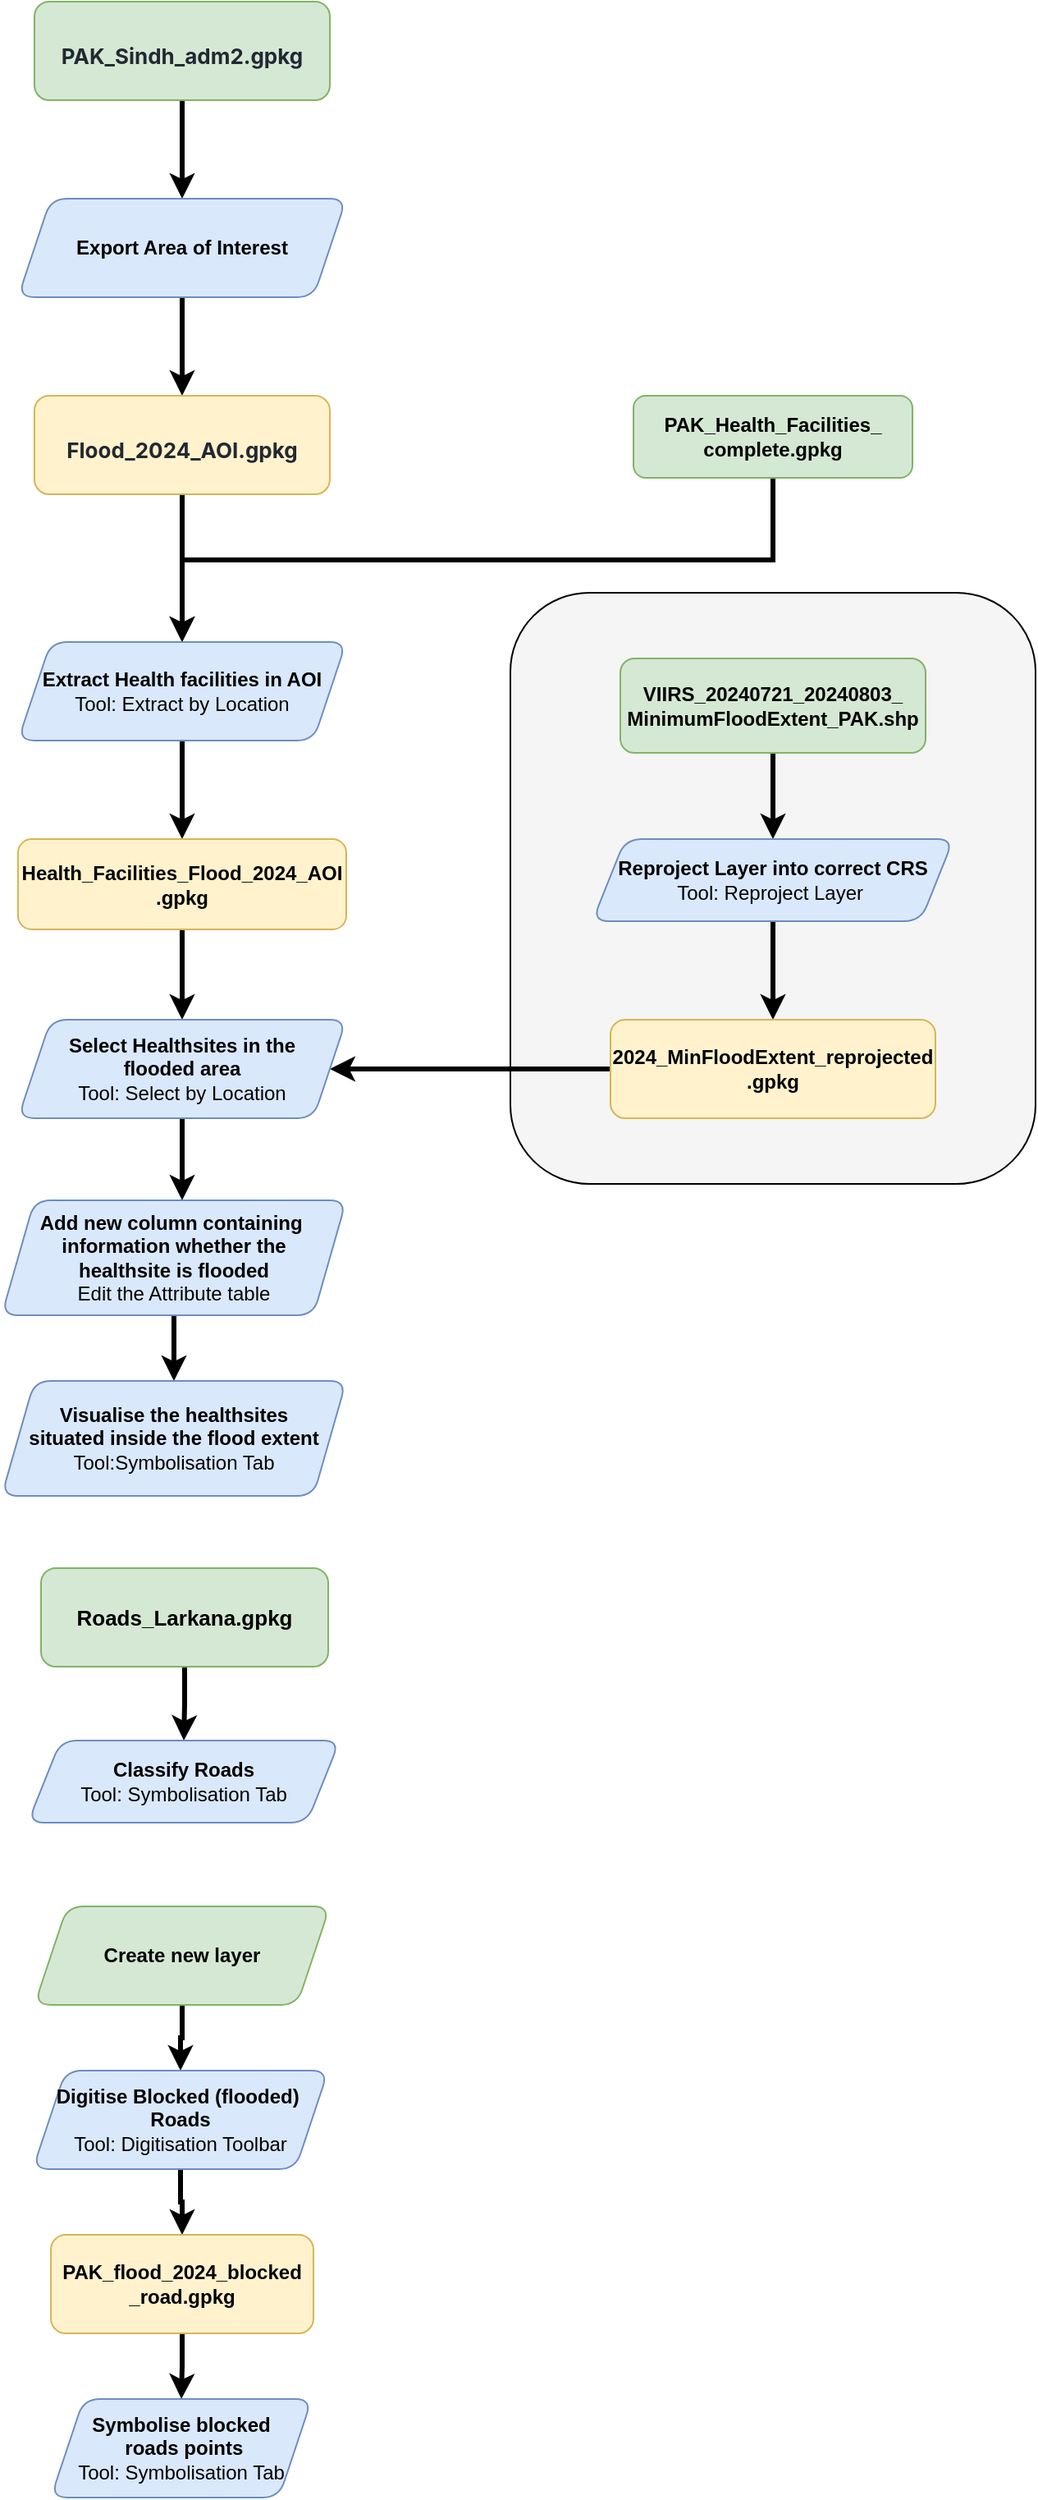 <mxfile version="26.2.14">
  <diagram name="Seite-1" id="QAfuh98mRgSFzJYhW--Q">
    <mxGraphModel dx="1349" dy="940" grid="1" gridSize="10" guides="1" tooltips="1" connect="1" arrows="1" fold="1" page="1" pageScale="1" pageWidth="827" pageHeight="1169" math="0" shadow="0">
      <root>
        <mxCell id="0" />
        <mxCell id="1" parent="0" />
        <mxCell id="WCNpDWAnIxHJfZQUyXH--20" value="" style="rounded=1;whiteSpace=wrap;html=1;fillColor=#f5f5f5;fontColor=#333333;strokeColor=default;" vertex="1" parent="1">
          <mxGeometry x="390" y="420" width="320" height="360" as="geometry" />
        </mxCell>
        <mxCell id="WCNpDWAnIxHJfZQUyXH--2" style="edgeStyle=orthogonalEdgeStyle;rounded=0;orthogonalLoop=1;jettySize=auto;html=1;exitX=0.5;exitY=1;exitDx=0;exitDy=0;strokeWidth=3;" edge="1" parent="1" source="WCNpDWAnIxHJfZQUyXH--1" target="WCNpDWAnIxHJfZQUyXH--3">
          <mxGeometry relative="1" as="geometry">
            <mxPoint x="190" y="170" as="targetPoint" />
            <Array as="points">
              <mxPoint x="190" y="150" />
              <mxPoint x="190" y="150" />
            </Array>
          </mxGeometry>
        </mxCell>
        <mxCell id="WCNpDWAnIxHJfZQUyXH--1" value="&lt;h1&gt;&lt;span style=&quot;color: rgb(34, 40, 50); font-family: -apple-system, BlinkMacSystemFont, &amp;quot;Segoe UI&amp;quot;, &amp;quot;Helvetica Neue&amp;quot;, Arial, sans-serif, &amp;quot;Apple Color Emoji&amp;quot;, &amp;quot;Segoe UI Emoji&amp;quot;, &amp;quot;Segoe UI Symbol&amp;quot;; text-align: start; background-color: rgb(213, 232, 212);&quot;&gt;&lt;font style=&quot;font-size: 13px;&quot;&gt;PAK_Sindh_adm2.gpkg&lt;/font&gt;&lt;/span&gt;&lt;/h1&gt;" style="rounded=1;whiteSpace=wrap;html=1;fillColor=#d5e8d4;strokeColor=#82b366;" vertex="1" parent="1">
          <mxGeometry x="100" y="60" width="180" height="60" as="geometry" />
        </mxCell>
        <mxCell id="WCNpDWAnIxHJfZQUyXH--5" value="" style="edgeStyle=orthogonalEdgeStyle;rounded=0;orthogonalLoop=1;jettySize=auto;html=1;strokeWidth=3;" edge="1" parent="1" source="WCNpDWAnIxHJfZQUyXH--3" target="WCNpDWAnIxHJfZQUyXH--4">
          <mxGeometry relative="1" as="geometry" />
        </mxCell>
        <mxCell id="WCNpDWAnIxHJfZQUyXH--3" value="&lt;b&gt;Export Area of Interest&lt;/b&gt;" style="shape=parallelogram;perimeter=parallelogramPerimeter;whiteSpace=wrap;html=1;fixedSize=1;rounded=1;fillColor=#dae8fc;strokeColor=#6c8ebf;" vertex="1" parent="1">
          <mxGeometry x="90" y="180" width="200" height="60" as="geometry" />
        </mxCell>
        <mxCell id="WCNpDWAnIxHJfZQUyXH--9" value="" style="edgeStyle=orthogonalEdgeStyle;rounded=0;orthogonalLoop=1;jettySize=auto;html=1;strokeWidth=3;" edge="1" parent="1" source="WCNpDWAnIxHJfZQUyXH--4" target="WCNpDWAnIxHJfZQUyXH--7">
          <mxGeometry relative="1" as="geometry" />
        </mxCell>
        <mxCell id="WCNpDWAnIxHJfZQUyXH--4" value="&lt;h1&gt;&lt;span style=&quot;color: rgb(34, 40, 50); font-family: -apple-system, BlinkMacSystemFont, &amp;quot;Segoe UI&amp;quot;, &amp;quot;Helvetica Neue&amp;quot;, Arial, sans-serif, &amp;quot;Apple Color Emoji&amp;quot;, &amp;quot;Segoe UI Emoji&amp;quot;, &amp;quot;Segoe UI Symbol&amp;quot;; text-align: start; background-color: rgb(255, 242, 204);&quot;&gt;&lt;font style=&quot;font-size: 13px;&quot;&gt;Flood_2024_AOI.gpkg&lt;/font&gt;&lt;/span&gt;&lt;/h1&gt;" style="rounded=1;whiteSpace=wrap;html=1;fillColor=#fff2cc;strokeColor=#d6b656;" vertex="1" parent="1">
          <mxGeometry x="100" y="300" width="180" height="60" as="geometry" />
        </mxCell>
        <mxCell id="WCNpDWAnIxHJfZQUyXH--10" value="" style="edgeStyle=orthogonalEdgeStyle;rounded=0;orthogonalLoop=1;jettySize=auto;html=1;strokeWidth=3;entryX=0.5;entryY=0;entryDx=0;entryDy=0;startArrow=none;startFill=0;" edge="1" parent="1" target="WCNpDWAnIxHJfZQUyXH--7">
          <mxGeometry relative="1" as="geometry">
            <mxPoint x="499" y="340" as="sourcePoint" />
            <mxPoint x="190" y="450" as="targetPoint" />
            <Array as="points">
              <mxPoint x="550" y="340" />
              <mxPoint x="550" y="400" />
              <mxPoint x="190" y="400" />
            </Array>
          </mxGeometry>
        </mxCell>
        <mxCell id="WCNpDWAnIxHJfZQUyXH--6" value="&lt;b&gt;PAK_Health_Facilities_&lt;br&gt;complete.gpkg&lt;/b&gt;" style="rounded=1;whiteSpace=wrap;html=1;fillColor=#d5e8d4;strokeColor=#82b366;" vertex="1" parent="1">
          <mxGeometry x="465" y="300" width="170" height="50" as="geometry" />
        </mxCell>
        <mxCell id="WCNpDWAnIxHJfZQUyXH--13" value="" style="edgeStyle=orthogonalEdgeStyle;rounded=0;orthogonalLoop=1;jettySize=auto;html=1;strokeWidth=3;" edge="1" parent="1" source="WCNpDWAnIxHJfZQUyXH--7" target="WCNpDWAnIxHJfZQUyXH--12">
          <mxGeometry relative="1" as="geometry" />
        </mxCell>
        <mxCell id="WCNpDWAnIxHJfZQUyXH--7" value="&lt;b&gt;Extract Health facilities in AOI&lt;/b&gt;&lt;div&gt;Tool: Extract by Location&lt;/div&gt;" style="shape=parallelogram;perimeter=parallelogramPerimeter;whiteSpace=wrap;html=1;fixedSize=1;rounded=1;fillColor=#dae8fc;strokeColor=#6c8ebf;" vertex="1" parent="1">
          <mxGeometry x="90" y="450" width="200" height="60" as="geometry" />
        </mxCell>
        <mxCell id="WCNpDWAnIxHJfZQUyXH--25" value="" style="edgeStyle=orthogonalEdgeStyle;rounded=0;orthogonalLoop=1;jettySize=auto;html=1;strokeWidth=3;" edge="1" parent="1" source="WCNpDWAnIxHJfZQUyXH--12" target="WCNpDWAnIxHJfZQUyXH--21">
          <mxGeometry relative="1" as="geometry" />
        </mxCell>
        <mxCell id="WCNpDWAnIxHJfZQUyXH--12" value="&lt;b&gt;Health_Facilities_Flood_2024_AOI&lt;br&gt;.gpkg&lt;/b&gt;" style="rounded=1;whiteSpace=wrap;html=1;fillColor=#fff2cc;strokeColor=#d6b656;" vertex="1" parent="1">
          <mxGeometry x="90" y="570" width="200" height="55" as="geometry" />
        </mxCell>
        <mxCell id="WCNpDWAnIxHJfZQUyXH--16" value="" style="edgeStyle=orthogonalEdgeStyle;rounded=0;orthogonalLoop=1;jettySize=auto;html=1;strokeWidth=3;" edge="1" parent="1" source="WCNpDWAnIxHJfZQUyXH--14" target="WCNpDWAnIxHJfZQUyXH--15">
          <mxGeometry relative="1" as="geometry" />
        </mxCell>
        <mxCell id="WCNpDWAnIxHJfZQUyXH--14" value="&lt;b&gt;VIIRS_20240721_20240803_&lt;br&gt;MinimumFloodExtent_PAK.shp&lt;/b&gt;" style="rounded=1;whiteSpace=wrap;html=1;fillColor=#d5e8d4;strokeColor=#82b366;" vertex="1" parent="1">
          <mxGeometry x="457" y="460" width="186" height="57.5" as="geometry" />
        </mxCell>
        <mxCell id="WCNpDWAnIxHJfZQUyXH--18" value="" style="edgeStyle=orthogonalEdgeStyle;rounded=0;orthogonalLoop=1;jettySize=auto;html=1;strokeWidth=3;" edge="1" parent="1" source="WCNpDWAnIxHJfZQUyXH--15" target="WCNpDWAnIxHJfZQUyXH--17">
          <mxGeometry relative="1" as="geometry" />
        </mxCell>
        <mxCell id="WCNpDWAnIxHJfZQUyXH--15" value="&lt;b&gt;Reproject Layer into correct CRS&lt;/b&gt;&lt;div&gt;Tool: Reproject Layer&amp;nbsp;&lt;/div&gt;" style="shape=parallelogram;perimeter=parallelogramPerimeter;whiteSpace=wrap;html=1;fixedSize=1;fillColor=#dae8fc;strokeColor=#6c8ebf;rounded=1;" vertex="1" parent="1">
          <mxGeometry x="440" y="570" width="220" height="50" as="geometry" />
        </mxCell>
        <mxCell id="WCNpDWAnIxHJfZQUyXH--22" value="" style="edgeStyle=orthogonalEdgeStyle;rounded=0;orthogonalLoop=1;jettySize=auto;html=1;strokeWidth=3;" edge="1" parent="1" source="WCNpDWAnIxHJfZQUyXH--17" target="WCNpDWAnIxHJfZQUyXH--21">
          <mxGeometry relative="1" as="geometry" />
        </mxCell>
        <mxCell id="WCNpDWAnIxHJfZQUyXH--17" value="&lt;b&gt;2024_MinFloodExtent_reprojected&lt;br&gt;.gpkg&lt;/b&gt;" style="whiteSpace=wrap;html=1;fillColor=#fff2cc;strokeColor=#d6b656;rounded=1;" vertex="1" parent="1">
          <mxGeometry x="451" y="680" width="198" height="60" as="geometry" />
        </mxCell>
        <mxCell id="WCNpDWAnIxHJfZQUyXH--28" value="" style="edgeStyle=orthogonalEdgeStyle;rounded=0;orthogonalLoop=1;jettySize=auto;html=1;strokeWidth=3;" edge="1" parent="1" source="WCNpDWAnIxHJfZQUyXH--21">
          <mxGeometry relative="1" as="geometry">
            <mxPoint x="190" y="790" as="targetPoint" />
          </mxGeometry>
        </mxCell>
        <mxCell id="WCNpDWAnIxHJfZQUyXH--21" value="&lt;b&gt;Select Healthsites in the &lt;/b&gt;&lt;br&gt;&lt;b&gt;flooded area&lt;/b&gt;&lt;br&gt;Tool: Select by Location" style="shape=parallelogram;perimeter=parallelogramPerimeter;whiteSpace=wrap;html=1;fixedSize=1;fillColor=#dae8fc;strokeColor=#6c8ebf;rounded=1;" vertex="1" parent="1">
          <mxGeometry x="90" y="680" width="200" height="60" as="geometry" />
        </mxCell>
        <mxCell id="WCNpDWAnIxHJfZQUyXH--24" style="edgeStyle=orthogonalEdgeStyle;rounded=0;orthogonalLoop=1;jettySize=auto;html=1;exitX=0.5;exitY=1;exitDx=0;exitDy=0;" edge="1" parent="1" source="WCNpDWAnIxHJfZQUyXH--21" target="WCNpDWAnIxHJfZQUyXH--21">
          <mxGeometry relative="1" as="geometry" />
        </mxCell>
        <mxCell id="WCNpDWAnIxHJfZQUyXH--34" value="" style="edgeStyle=orthogonalEdgeStyle;rounded=0;orthogonalLoop=1;jettySize=auto;html=1;strokeWidth=3;" edge="1" parent="1" source="WCNpDWAnIxHJfZQUyXH--30" target="WCNpDWAnIxHJfZQUyXH--31">
          <mxGeometry relative="1" as="geometry" />
        </mxCell>
        <mxCell id="WCNpDWAnIxHJfZQUyXH--30" value="&lt;b&gt;Add new column containing&amp;nbsp;&lt;br&gt;information whether the &lt;br&gt;healthsite&amp;nbsp;is flooded&lt;/b&gt;&lt;div&gt;Edit the Attribute table&lt;/div&gt;" style="shape=parallelogram;perimeter=parallelogramPerimeter;whiteSpace=wrap;html=1;fixedSize=1;shadow=0;rounded=1;fillColor=#dae8fc;strokeColor=#6c8ebf;" vertex="1" parent="1">
          <mxGeometry x="80" y="790" width="210" height="70" as="geometry" />
        </mxCell>
        <mxCell id="WCNpDWAnIxHJfZQUyXH--31" value="&lt;b&gt;Visualise the healthsites&lt;/b&gt;&lt;br&gt;&lt;b&gt;situated inside the flood extent&lt;/b&gt;&lt;br&gt;Tool:Symbolisation Tab" style="shape=parallelogram;perimeter=parallelogramPerimeter;whiteSpace=wrap;html=1;fixedSize=1;shadow=0;rounded=1;fillColor=#dae8fc;strokeColor=#6c8ebf;" vertex="1" parent="1">
          <mxGeometry x="80" y="900" width="210" height="70" as="geometry" />
        </mxCell>
        <mxCell id="WCNpDWAnIxHJfZQUyXH--37" value="" style="edgeStyle=orthogonalEdgeStyle;rounded=0;orthogonalLoop=1;jettySize=auto;html=1;strokeWidth=3;" edge="1" parent="1" source="WCNpDWAnIxHJfZQUyXH--35" target="WCNpDWAnIxHJfZQUyXH--36">
          <mxGeometry relative="1" as="geometry" />
        </mxCell>
        <mxCell id="WCNpDWAnIxHJfZQUyXH--35" value="&lt;b&gt;&lt;font style=&quot;font-size: 13px;&quot;&gt;Roads_Larkana.gpkg&lt;/font&gt;&lt;/b&gt;" style="rounded=1;whiteSpace=wrap;html=1;fillColor=#d5e8d4;strokeColor=#82b366;" vertex="1" parent="1">
          <mxGeometry x="104" y="1014" width="175" height="60" as="geometry" />
        </mxCell>
        <mxCell id="WCNpDWAnIxHJfZQUyXH--36" value="&lt;b&gt;Classify Roads&lt;/b&gt;&lt;div&gt;Tool: Symbolisation Tab&lt;/div&gt;" style="shape=parallelogram;perimeter=parallelogramPerimeter;whiteSpace=wrap;html=1;fixedSize=1;fillColor=#dae8fc;strokeColor=#6c8ebf;rounded=1;" vertex="1" parent="1">
          <mxGeometry x="96" y="1119" width="190" height="50" as="geometry" />
        </mxCell>
        <mxCell id="WCNpDWAnIxHJfZQUyXH--42" value="" style="edgeStyle=orthogonalEdgeStyle;rounded=0;orthogonalLoop=1;jettySize=auto;html=1;strokeWidth=3;" edge="1" parent="1" source="WCNpDWAnIxHJfZQUyXH--39" target="WCNpDWAnIxHJfZQUyXH--41">
          <mxGeometry relative="1" as="geometry" />
        </mxCell>
        <mxCell id="WCNpDWAnIxHJfZQUyXH--39" value="&lt;b&gt;Create new layer&lt;/b&gt;" style="shape=parallelogram;perimeter=parallelogramPerimeter;whiteSpace=wrap;html=1;fixedSize=1;fillColor=#d5e8d4;strokeColor=#82b366;shadow=0;rounded=1;" vertex="1" parent="1">
          <mxGeometry x="100" y="1220" width="180" height="60" as="geometry" />
        </mxCell>
        <mxCell id="WCNpDWAnIxHJfZQUyXH--44" value="" style="edgeStyle=orthogonalEdgeStyle;rounded=0;orthogonalLoop=1;jettySize=auto;html=1;strokeWidth=3;" edge="1" parent="1" source="WCNpDWAnIxHJfZQUyXH--41" target="WCNpDWAnIxHJfZQUyXH--43">
          <mxGeometry relative="1" as="geometry" />
        </mxCell>
        <mxCell id="WCNpDWAnIxHJfZQUyXH--41" value="&lt;b&gt;Digitise Blocked (flooded)&amp;nbsp;&lt;br&gt;Roads&lt;/b&gt;&lt;div&gt;Tool: Digitisation Toolbar&lt;/div&gt;" style="shape=parallelogram;perimeter=parallelogramPerimeter;whiteSpace=wrap;html=1;fixedSize=1;fillColor=#dae8fc;strokeColor=#6c8ebf;shadow=0;rounded=1;" vertex="1" parent="1">
          <mxGeometry x="99" y="1320" width="180" height="60" as="geometry" />
        </mxCell>
        <mxCell id="WCNpDWAnIxHJfZQUyXH--46" value="" style="edgeStyle=orthogonalEdgeStyle;rounded=0;orthogonalLoop=1;jettySize=auto;html=1;strokeWidth=3;" edge="1" parent="1" source="WCNpDWAnIxHJfZQUyXH--43" target="WCNpDWAnIxHJfZQUyXH--45">
          <mxGeometry relative="1" as="geometry" />
        </mxCell>
        <mxCell id="WCNpDWAnIxHJfZQUyXH--43" value="&lt;b&gt;PAK_flood_2024_blocked&lt;br&gt;_road.gpkg&lt;/b&gt;" style="rounded=1;whiteSpace=wrap;html=1;fillColor=#fff2cc;strokeColor=#d6b656;" vertex="1" parent="1">
          <mxGeometry x="110" y="1420" width="160" height="60" as="geometry" />
        </mxCell>
        <mxCell id="WCNpDWAnIxHJfZQUyXH--45" value="&lt;b&gt;Symbolise blocked&lt;br&gt;&amp;nbsp;roads points&lt;/b&gt;&lt;div&gt;Tool: Symbolisation Tab&lt;/div&gt;" style="shape=parallelogram;perimeter=parallelogramPerimeter;whiteSpace=wrap;html=1;fixedSize=1;fillColor=#dae8fc;strokeColor=#6c8ebf;rounded=1;" vertex="1" parent="1">
          <mxGeometry x="110" y="1520" width="159" height="60" as="geometry" />
        </mxCell>
      </root>
    </mxGraphModel>
  </diagram>
</mxfile>
